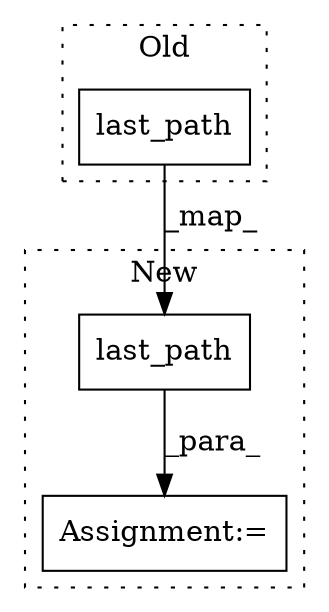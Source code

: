 digraph G {
subgraph cluster0 {
1 [label="last_path" a="32" s="8526" l="11" shape="box"];
label = "Old";
style="dotted";
}
subgraph cluster1 {
2 [label="last_path" a="32" s="8542" l="11" shape="box"];
3 [label="Assignment:=" a="7" s="8536" l="1" shape="box"];
label = "New";
style="dotted";
}
1 -> 2 [label="_map_"];
2 -> 3 [label="_para_"];
}